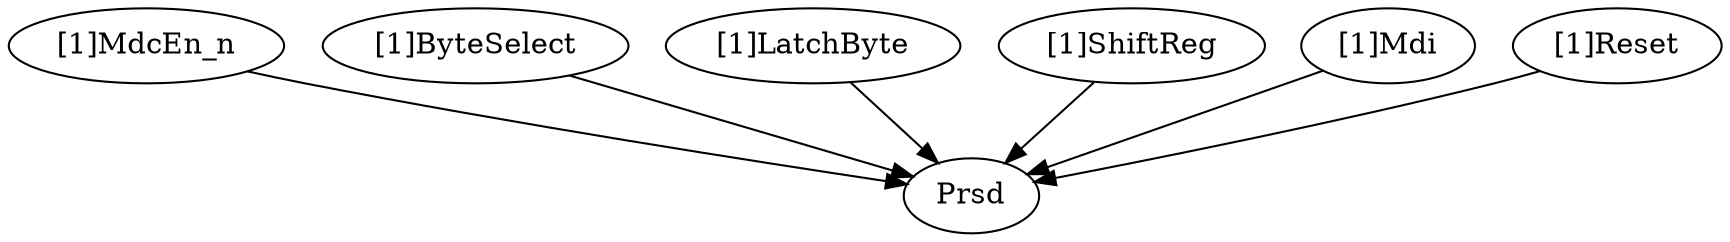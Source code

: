 strict digraph "" {
	"[1]MdcEn_n"	 [complexity=1,
		importance=0.344883636624,
		rank=0.344883636624];
	Prsd	 [complexity=0,
		importance=0.147036971999,
		rank=0.0];
	"[1]MdcEn_n" -> Prsd;
	"[1]ByteSelect"	 [complexity=1,
		importance=0.344883636624,
		rank=0.344883636624];
	"[1]ByteSelect" -> Prsd;
	"[1]LatchByte"	 [complexity=2,
		importance=0.491920608623,
		rank=0.245960304312];
	"[1]LatchByte" -> Prsd;
	"[1]ShiftReg"	 [complexity=6,
		importance=0.515733833933,
		rank=0.0859556389889];
	"[1]ShiftReg" -> Prsd;
	"[1]Mdi"	 [complexity=6,
		importance=0.344883636624,
		rank=0.0574806061041];
	"[1]Mdi" -> Prsd;
	"[1]Reset"	 [complexity=1,
		importance=0.491920608623,
		rank=0.491920608623];
	"[1]Reset" -> Prsd;
}
